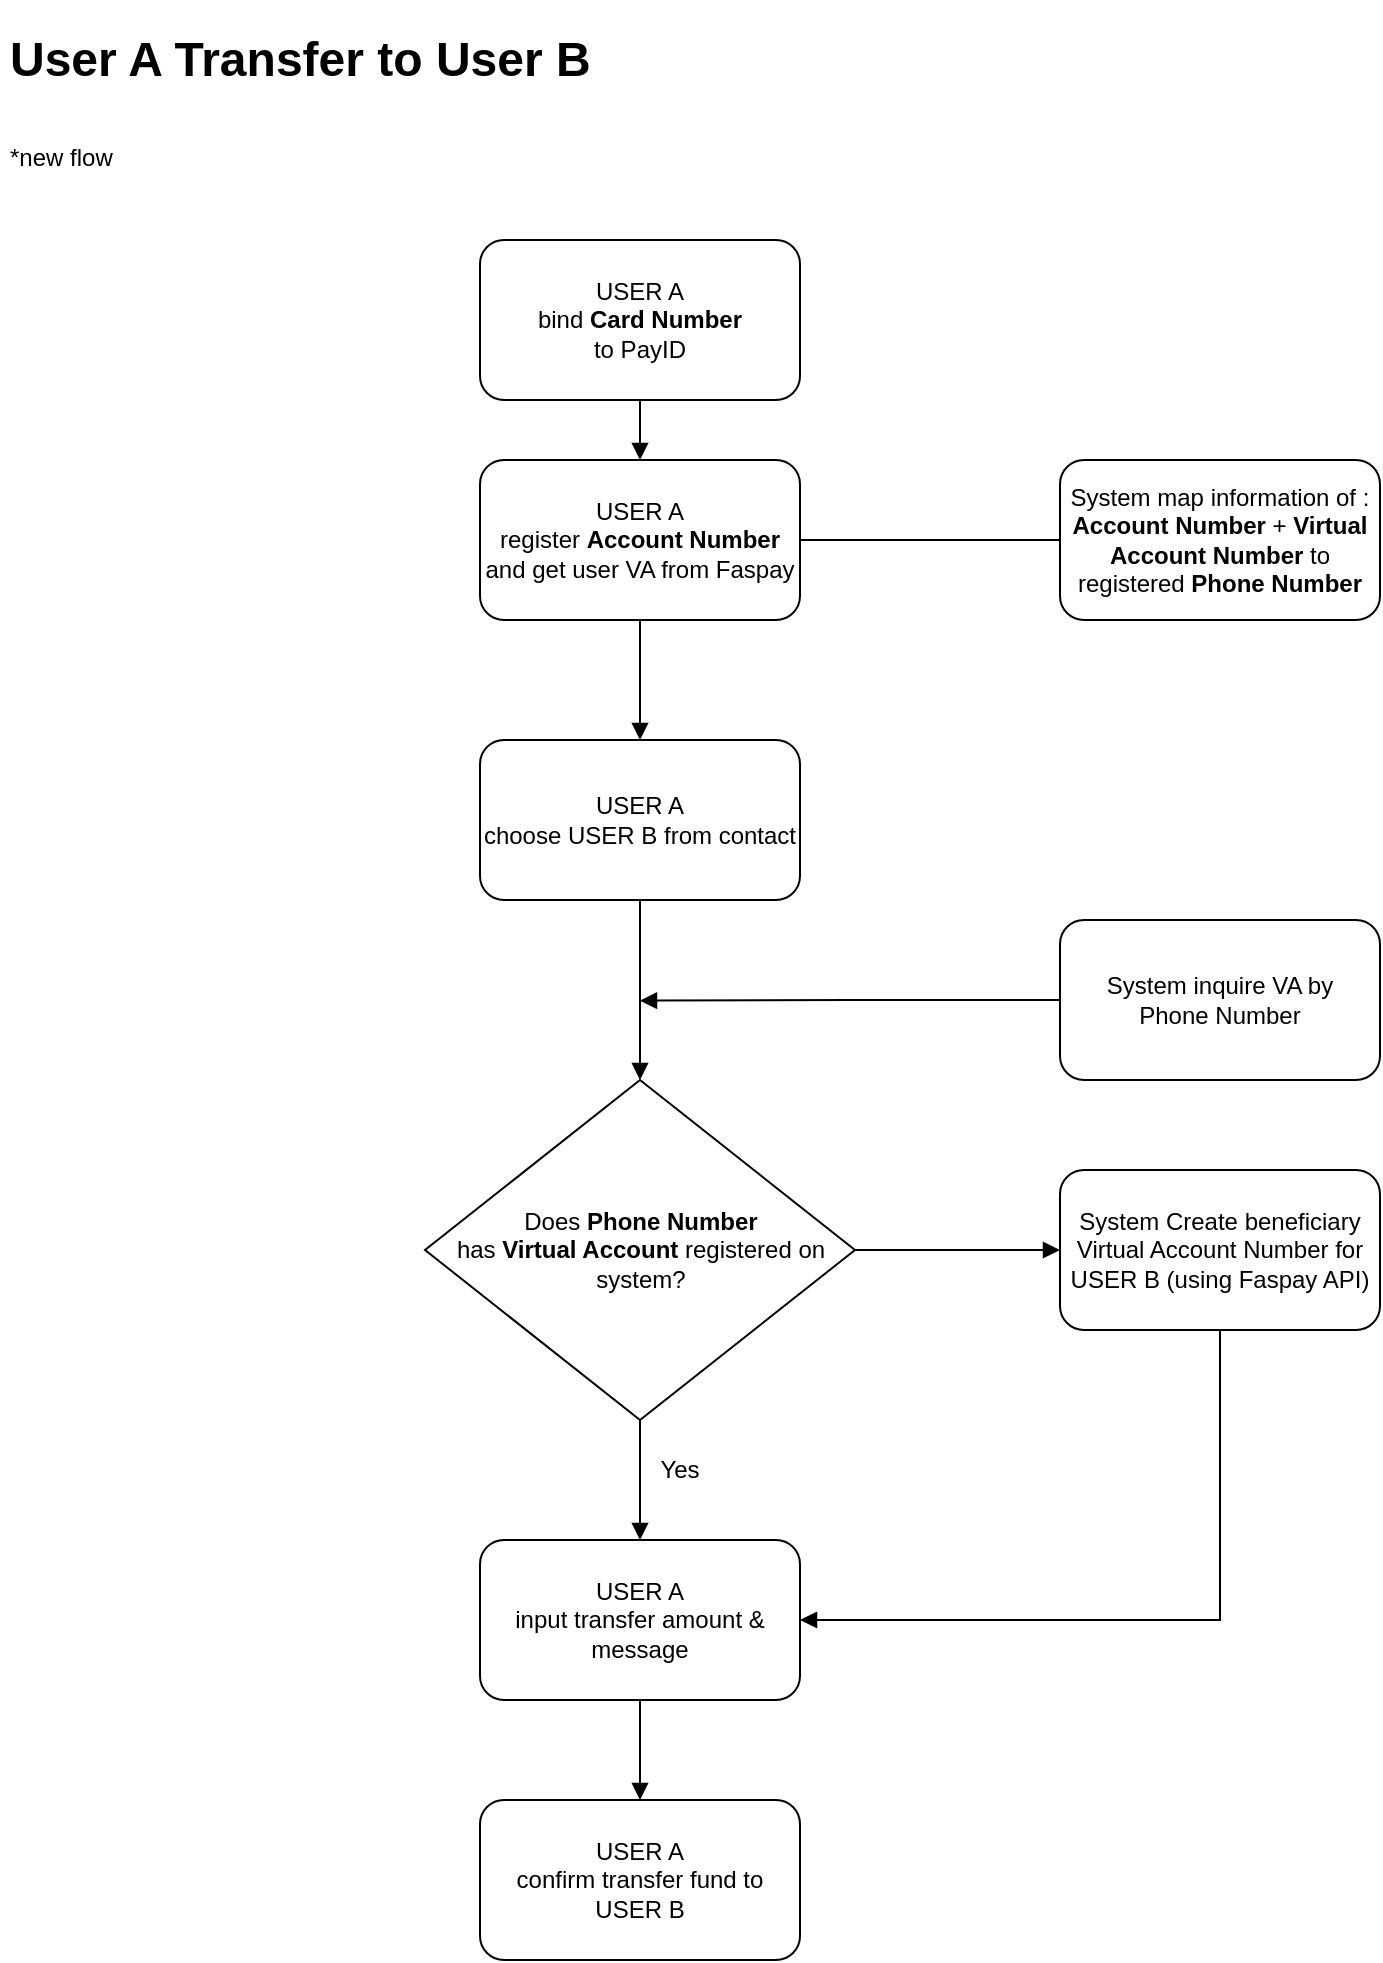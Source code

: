 <mxfile version="16.6.8" type="github">
  <diagram id="3dCb9yxg3Jm1YgqBKH3y" name="Page-1">
    <mxGraphModel dx="1043" dy="613" grid="1" gridSize="10" guides="1" tooltips="1" connect="1" arrows="1" fold="1" page="1" pageScale="1" pageWidth="850" pageHeight="1100" math="0" shadow="0">
      <root>
        <mxCell id="0" />
        <mxCell id="1" parent="0" />
        <mxCell id="i-oP5rwVgGcxWzek801b-1" value="&lt;h1&gt;User A Transfer to User B&lt;/h1&gt;&lt;h1&gt;&lt;span style=&quot;font-size: 12px ; font-weight: 400&quot;&gt;*new flow&lt;/span&gt;&lt;/h1&gt;" style="text;html=1;strokeColor=none;fillColor=none;spacing=5;spacingTop=-20;whiteSpace=wrap;overflow=hidden;rounded=0;" vertex="1" parent="1">
          <mxGeometry x="40" y="90" width="500" height="120" as="geometry" />
        </mxCell>
        <mxCell id="i-oP5rwVgGcxWzek801b-6" style="edgeStyle=orthogonalEdgeStyle;rounded=0;orthogonalLoop=1;jettySize=auto;html=1;exitX=0.5;exitY=1;exitDx=0;exitDy=0;entryX=0.5;entryY=0;entryDx=0;entryDy=0;endArrow=block;endFill=1;" edge="1" parent="1" source="i-oP5rwVgGcxWzek801b-2" target="i-oP5rwVgGcxWzek801b-3">
          <mxGeometry relative="1" as="geometry" />
        </mxCell>
        <mxCell id="i-oP5rwVgGcxWzek801b-2" value="USER A&lt;br&gt;bind &lt;b&gt;Card Number&lt;/b&gt;&lt;br&gt;to PayID" style="rounded=1;whiteSpace=wrap;html=1;" vertex="1" parent="1">
          <mxGeometry x="280" y="200" width="160" height="80" as="geometry" />
        </mxCell>
        <mxCell id="i-oP5rwVgGcxWzek801b-5" style="edgeStyle=orthogonalEdgeStyle;rounded=0;orthogonalLoop=1;jettySize=auto;html=1;exitX=1;exitY=0.5;exitDx=0;exitDy=0;entryX=0;entryY=0.5;entryDx=0;entryDy=0;endArrow=none;endFill=0;" edge="1" parent="1" source="i-oP5rwVgGcxWzek801b-3" target="i-oP5rwVgGcxWzek801b-4">
          <mxGeometry relative="1" as="geometry" />
        </mxCell>
        <mxCell id="i-oP5rwVgGcxWzek801b-9" style="edgeStyle=orthogonalEdgeStyle;rounded=0;orthogonalLoop=1;jettySize=auto;html=1;exitX=0.5;exitY=1;exitDx=0;exitDy=0;entryX=0.5;entryY=0;entryDx=0;entryDy=0;endArrow=block;endFill=1;" edge="1" parent="1" source="i-oP5rwVgGcxWzek801b-3" target="i-oP5rwVgGcxWzek801b-7">
          <mxGeometry relative="1" as="geometry" />
        </mxCell>
        <mxCell id="i-oP5rwVgGcxWzek801b-3" value="USER A&lt;br&gt;register &lt;b&gt;Account Number&lt;/b&gt;&lt;br&gt;and get user VA from Faspay" style="rounded=1;whiteSpace=wrap;html=1;" vertex="1" parent="1">
          <mxGeometry x="280" y="310" width="160" height="80" as="geometry" />
        </mxCell>
        <mxCell id="i-oP5rwVgGcxWzek801b-4" value="System map information of :&lt;br&gt;&lt;b&gt;Account Number&lt;/b&gt; + &lt;b&gt;Virtual Account Number&lt;/b&gt; to registered &lt;b&gt;Phone Number&lt;/b&gt;" style="rounded=1;whiteSpace=wrap;html=1;" vertex="1" parent="1">
          <mxGeometry x="570" y="310" width="160" height="80" as="geometry" />
        </mxCell>
        <mxCell id="i-oP5rwVgGcxWzek801b-11" style="edgeStyle=orthogonalEdgeStyle;rounded=0;orthogonalLoop=1;jettySize=auto;html=1;exitX=0.5;exitY=1;exitDx=0;exitDy=0;endArrow=block;endFill=1;" edge="1" parent="1" source="i-oP5rwVgGcxWzek801b-7" target="i-oP5rwVgGcxWzek801b-10">
          <mxGeometry relative="1" as="geometry" />
        </mxCell>
        <mxCell id="i-oP5rwVgGcxWzek801b-7" value="USER A&lt;br&gt;choose USER B from contact" style="rounded=1;whiteSpace=wrap;html=1;" vertex="1" parent="1">
          <mxGeometry x="280" y="450" width="160" height="80" as="geometry" />
        </mxCell>
        <mxCell id="i-oP5rwVgGcxWzek801b-12" style="edgeStyle=orthogonalEdgeStyle;rounded=0;orthogonalLoop=1;jettySize=auto;html=1;exitX=0;exitY=0.5;exitDx=0;exitDy=0;endArrow=block;endFill=1;" edge="1" parent="1" source="i-oP5rwVgGcxWzek801b-8">
          <mxGeometry relative="1" as="geometry">
            <mxPoint x="360" y="580.333" as="targetPoint" />
          </mxGeometry>
        </mxCell>
        <mxCell id="i-oP5rwVgGcxWzek801b-8" value="System inquire VA by&lt;br&gt;Phone Number" style="rounded=1;whiteSpace=wrap;html=1;" vertex="1" parent="1">
          <mxGeometry x="570" y="540" width="160" height="80" as="geometry" />
        </mxCell>
        <mxCell id="i-oP5rwVgGcxWzek801b-14" style="edgeStyle=orthogonalEdgeStyle;rounded=0;orthogonalLoop=1;jettySize=auto;html=1;exitX=0.5;exitY=1;exitDx=0;exitDy=0;entryX=0.5;entryY=0;entryDx=0;entryDy=0;endArrow=block;endFill=1;" edge="1" parent="1" source="i-oP5rwVgGcxWzek801b-10" target="i-oP5rwVgGcxWzek801b-13">
          <mxGeometry relative="1" as="geometry" />
        </mxCell>
        <mxCell id="i-oP5rwVgGcxWzek801b-19" style="edgeStyle=orthogonalEdgeStyle;rounded=0;orthogonalLoop=1;jettySize=auto;html=1;exitX=1;exitY=0.5;exitDx=0;exitDy=0;entryX=0;entryY=0.5;entryDx=0;entryDy=0;endArrow=block;endFill=1;" edge="1" parent="1" source="i-oP5rwVgGcxWzek801b-10" target="i-oP5rwVgGcxWzek801b-18">
          <mxGeometry relative="1" as="geometry" />
        </mxCell>
        <mxCell id="i-oP5rwVgGcxWzek801b-10" value="Does &lt;b&gt;Phone Number&lt;/b&gt;&lt;br&gt;has &lt;b&gt;Virtual Account &lt;/b&gt;registered on system?" style="rhombus;whiteSpace=wrap;html=1;" vertex="1" parent="1">
          <mxGeometry x="252.5" y="620" width="215" height="170" as="geometry" />
        </mxCell>
        <mxCell id="i-oP5rwVgGcxWzek801b-16" style="edgeStyle=orthogonalEdgeStyle;rounded=0;orthogonalLoop=1;jettySize=auto;html=1;exitX=0.5;exitY=1;exitDx=0;exitDy=0;entryX=0.5;entryY=0;entryDx=0;entryDy=0;endArrow=block;endFill=1;" edge="1" parent="1" source="i-oP5rwVgGcxWzek801b-13" target="i-oP5rwVgGcxWzek801b-15">
          <mxGeometry relative="1" as="geometry" />
        </mxCell>
        <mxCell id="i-oP5rwVgGcxWzek801b-13" value="USER A&lt;br&gt;input transfer amount &amp;amp; message" style="rounded=1;whiteSpace=wrap;html=1;" vertex="1" parent="1">
          <mxGeometry x="280" y="850" width="160" height="80" as="geometry" />
        </mxCell>
        <mxCell id="i-oP5rwVgGcxWzek801b-15" value="USER A&lt;br&gt;confirm transfer fund to USER B" style="rounded=1;whiteSpace=wrap;html=1;" vertex="1" parent="1">
          <mxGeometry x="280" y="980" width="160" height="80" as="geometry" />
        </mxCell>
        <mxCell id="i-oP5rwVgGcxWzek801b-17" value="Yes" style="text;html=1;strokeColor=none;fillColor=none;align=center;verticalAlign=middle;whiteSpace=wrap;rounded=0;" vertex="1" parent="1">
          <mxGeometry x="350" y="800" width="60" height="30" as="geometry" />
        </mxCell>
        <mxCell id="i-oP5rwVgGcxWzek801b-20" style="edgeStyle=orthogonalEdgeStyle;rounded=0;orthogonalLoop=1;jettySize=auto;html=1;exitX=0.5;exitY=1;exitDx=0;exitDy=0;entryX=1;entryY=0.5;entryDx=0;entryDy=0;endArrow=block;endFill=1;" edge="1" parent="1" source="i-oP5rwVgGcxWzek801b-18" target="i-oP5rwVgGcxWzek801b-13">
          <mxGeometry relative="1" as="geometry" />
        </mxCell>
        <mxCell id="i-oP5rwVgGcxWzek801b-18" value="System Create beneficiary Virtual Account Number for USER B (using Faspay API)" style="rounded=1;whiteSpace=wrap;html=1;" vertex="1" parent="1">
          <mxGeometry x="570" y="665" width="160" height="80" as="geometry" />
        </mxCell>
      </root>
    </mxGraphModel>
  </diagram>
</mxfile>
